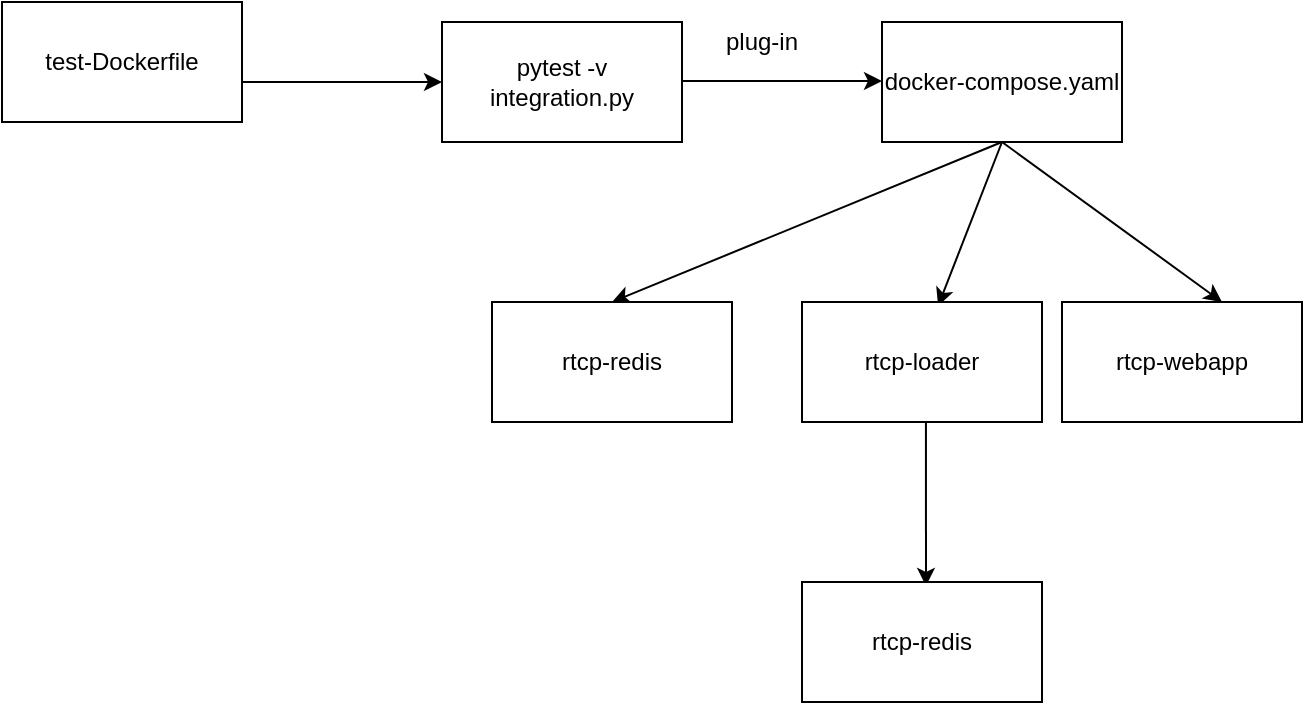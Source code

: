 <mxfile version="13.6.4" type="github">
  <diagram id="i7MZrEzCP-PPzrsod5nO" name="Page-1">
    <mxGraphModel dx="1422" dy="762" grid="1" gridSize="10" guides="1" tooltips="1" connect="1" arrows="1" fold="1" page="1" pageScale="1" pageWidth="850" pageHeight="1100" math="0" shadow="0">
      <root>
        <mxCell id="0" />
        <mxCell id="1" parent="0" />
        <mxCell id="6oCxkiA8Eo78uQkREE28-1" value="test-Dockerfile" style="rounded=0;whiteSpace=wrap;html=1;" vertex="1" parent="1">
          <mxGeometry x="180" y="80" width="120" height="60" as="geometry" />
        </mxCell>
        <mxCell id="6oCxkiA8Eo78uQkREE28-2" value="" style="endArrow=classic;html=1;" edge="1" parent="1">
          <mxGeometry width="50" height="50" relative="1" as="geometry">
            <mxPoint x="300" y="120" as="sourcePoint" />
            <mxPoint x="400" y="120" as="targetPoint" />
            <Array as="points" />
          </mxGeometry>
        </mxCell>
        <mxCell id="6oCxkiA8Eo78uQkREE28-3" value="pytest -v integration.py" style="rounded=0;whiteSpace=wrap;html=1;" vertex="1" parent="1">
          <mxGeometry x="400" y="90" width="120" height="60" as="geometry" />
        </mxCell>
        <mxCell id="6oCxkiA8Eo78uQkREE28-6" value="" style="endArrow=classic;html=1;" edge="1" parent="1">
          <mxGeometry width="50" height="50" relative="1" as="geometry">
            <mxPoint x="520" y="119.5" as="sourcePoint" />
            <mxPoint x="620" y="119.5" as="targetPoint" />
            <Array as="points" />
          </mxGeometry>
        </mxCell>
        <mxCell id="6oCxkiA8Eo78uQkREE28-7" value="docker-compose.yaml" style="rounded=0;whiteSpace=wrap;html=1;" vertex="1" parent="1">
          <mxGeometry x="620" y="90" width="120" height="60" as="geometry" />
        </mxCell>
        <mxCell id="6oCxkiA8Eo78uQkREE28-8" value="plug-in" style="text;html=1;strokeColor=none;fillColor=none;align=center;verticalAlign=middle;whiteSpace=wrap;rounded=0;" vertex="1" parent="1">
          <mxGeometry x="540" y="90" width="40" height="20" as="geometry" />
        </mxCell>
        <mxCell id="6oCxkiA8Eo78uQkREE28-9" value="" style="endArrow=classic;html=1;exitX=0.5;exitY=1;exitDx=0;exitDy=0;entryX=0.567;entryY=0.033;entryDx=0;entryDy=0;entryPerimeter=0;" edge="1" parent="1" source="6oCxkiA8Eo78uQkREE28-7" target="6oCxkiA8Eo78uQkREE28-10">
          <mxGeometry width="50" height="50" relative="1" as="geometry">
            <mxPoint x="670" y="200" as="sourcePoint" />
            <mxPoint x="680" y="230" as="targetPoint" />
            <Array as="points" />
          </mxGeometry>
        </mxCell>
        <mxCell id="6oCxkiA8Eo78uQkREE28-10" value="rtcp-loader" style="rounded=0;whiteSpace=wrap;html=1;" vertex="1" parent="1">
          <mxGeometry x="580" y="230" width="120" height="60" as="geometry" />
        </mxCell>
        <mxCell id="6oCxkiA8Eo78uQkREE28-11" value="" style="endArrow=classic;html=1;exitX=0.5;exitY=1;exitDx=0;exitDy=0;entryX=0.5;entryY=0;entryDx=0;entryDy=0;" edge="1" parent="1" source="6oCxkiA8Eo78uQkREE28-7" target="6oCxkiA8Eo78uQkREE28-12">
          <mxGeometry width="50" height="50" relative="1" as="geometry">
            <mxPoint x="690" y="160" as="sourcePoint" />
            <mxPoint x="490" y="230" as="targetPoint" />
            <Array as="points" />
          </mxGeometry>
        </mxCell>
        <mxCell id="6oCxkiA8Eo78uQkREE28-12" value="rtcp-redis" style="rounded=0;whiteSpace=wrap;html=1;" vertex="1" parent="1">
          <mxGeometry x="425" y="230" width="120" height="60" as="geometry" />
        </mxCell>
        <mxCell id="6oCxkiA8Eo78uQkREE28-13" value="" style="endArrow=classic;html=1;exitX=0.5;exitY=1;exitDx=0;exitDy=0;" edge="1" parent="1" source="6oCxkiA8Eo78uQkREE28-7">
          <mxGeometry width="50" height="50" relative="1" as="geometry">
            <mxPoint x="690" y="160" as="sourcePoint" />
            <mxPoint x="790" y="230" as="targetPoint" />
            <Array as="points" />
          </mxGeometry>
        </mxCell>
        <mxCell id="6oCxkiA8Eo78uQkREE28-14" value="rtcp-webapp" style="rounded=0;whiteSpace=wrap;html=1;" vertex="1" parent="1">
          <mxGeometry x="710" y="230" width="120" height="60" as="geometry" />
        </mxCell>
        <mxCell id="6oCxkiA8Eo78uQkREE28-15" value="" style="endArrow=classic;html=1;exitX=0.5;exitY=1;exitDx=0;exitDy=0;" edge="1" parent="1">
          <mxGeometry width="50" height="50" relative="1" as="geometry">
            <mxPoint x="641.96" y="290" as="sourcePoint" />
            <mxPoint x="642" y="372" as="targetPoint" />
            <Array as="points" />
          </mxGeometry>
        </mxCell>
        <mxCell id="6oCxkiA8Eo78uQkREE28-16" value="rtcp-redis" style="rounded=0;whiteSpace=wrap;html=1;" vertex="1" parent="1">
          <mxGeometry x="580" y="370" width="120" height="60" as="geometry" />
        </mxCell>
      </root>
    </mxGraphModel>
  </diagram>
</mxfile>
